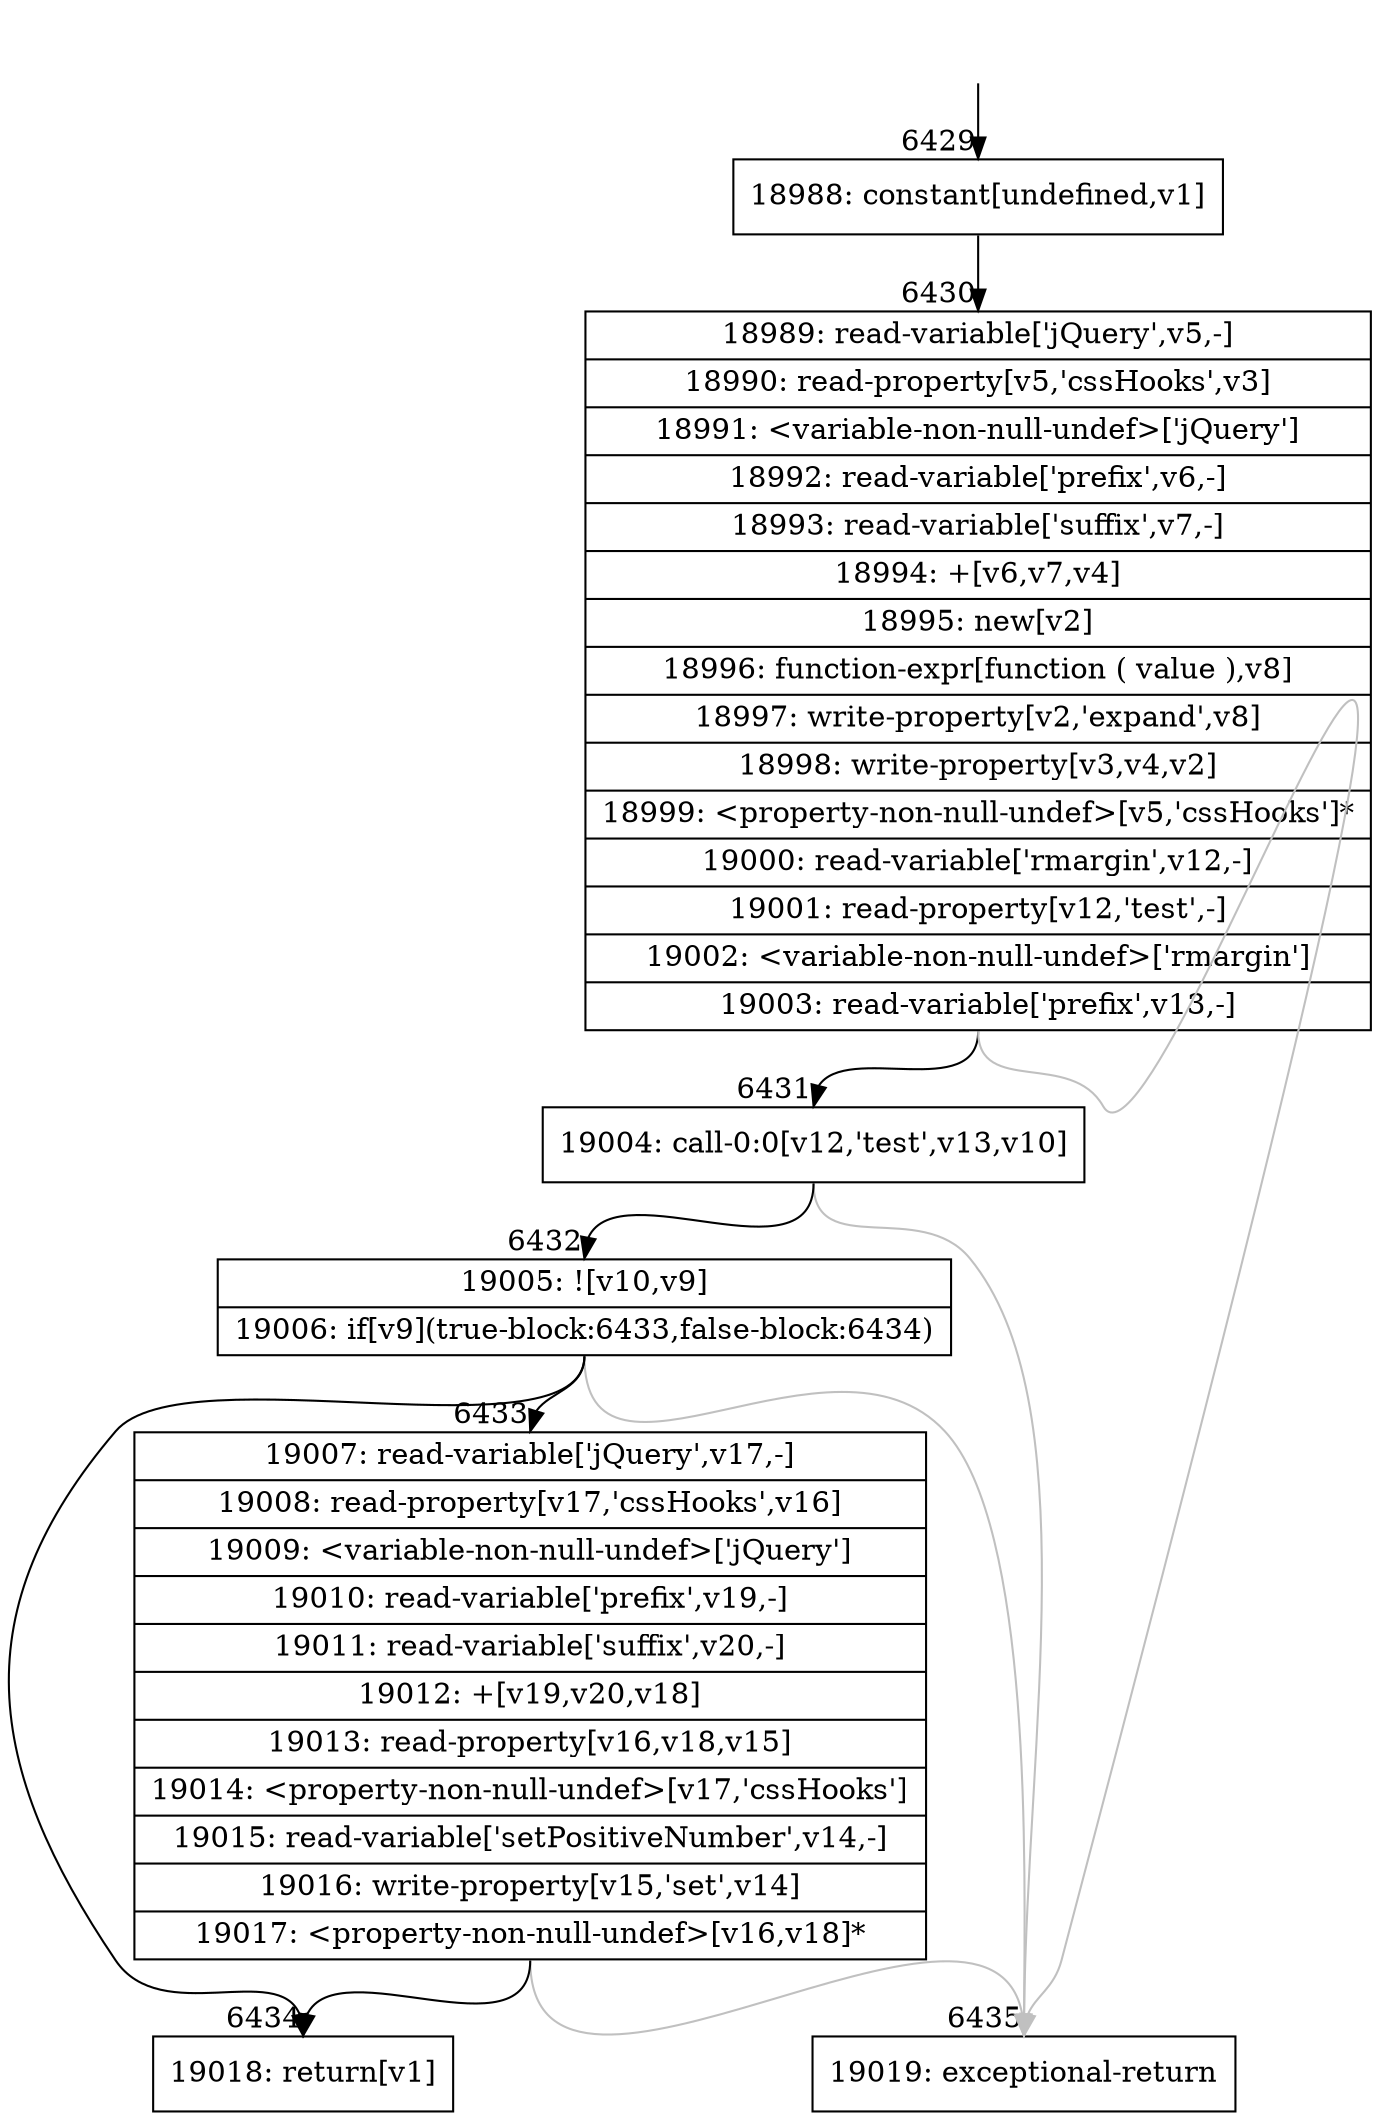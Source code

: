 digraph {
rankdir="TD"
BB_entry391[shape=none,label=""];
BB_entry391 -> BB6429 [tailport=s, headport=n, headlabel="    6429"]
BB6429 [shape=record label="{18988: constant[undefined,v1]}" ] 
BB6429 -> BB6430 [tailport=s, headport=n, headlabel="      6430"]
BB6430 [shape=record label="{18989: read-variable['jQuery',v5,-]|18990: read-property[v5,'cssHooks',v3]|18991: \<variable-non-null-undef\>['jQuery']|18992: read-variable['prefix',v6,-]|18993: read-variable['suffix',v7,-]|18994: +[v6,v7,v4]|18995: new[v2]|18996: function-expr[function ( value ),v8]|18997: write-property[v2,'expand',v8]|18998: write-property[v3,v4,v2]|18999: \<property-non-null-undef\>[v5,'cssHooks']*|19000: read-variable['rmargin',v12,-]|19001: read-property[v12,'test',-]|19002: \<variable-non-null-undef\>['rmargin']|19003: read-variable['prefix',v13,-]}" ] 
BB6430 -> BB6431 [tailport=s, headport=n, headlabel="      6431"]
BB6430 -> BB6435 [tailport=s, headport=n, color=gray, headlabel="      6435"]
BB6431 [shape=record label="{19004: call-0:0[v12,'test',v13,v10]}" ] 
BB6431 -> BB6432 [tailport=s, headport=n, headlabel="      6432"]
BB6431 -> BB6435 [tailport=s, headport=n, color=gray]
BB6432 [shape=record label="{19005: ![v10,v9]|19006: if[v9](true-block:6433,false-block:6434)}" ] 
BB6432 -> BB6433 [tailport=s, headport=n, headlabel="      6433"]
BB6432 -> BB6434 [tailport=s, headport=n, headlabel="      6434"]
BB6432 -> BB6435 [tailport=s, headport=n, color=gray]
BB6433 [shape=record label="{19007: read-variable['jQuery',v17,-]|19008: read-property[v17,'cssHooks',v16]|19009: \<variable-non-null-undef\>['jQuery']|19010: read-variable['prefix',v19,-]|19011: read-variable['suffix',v20,-]|19012: +[v19,v20,v18]|19013: read-property[v16,v18,v15]|19014: \<property-non-null-undef\>[v17,'cssHooks']|19015: read-variable['setPositiveNumber',v14,-]|19016: write-property[v15,'set',v14]|19017: \<property-non-null-undef\>[v16,v18]*}" ] 
BB6433 -> BB6434 [tailport=s, headport=n]
BB6433 -> BB6435 [tailport=s, headport=n, color=gray]
BB6434 [shape=record label="{19018: return[v1]}" ] 
BB6435 [shape=record label="{19019: exceptional-return}" ] 
}
